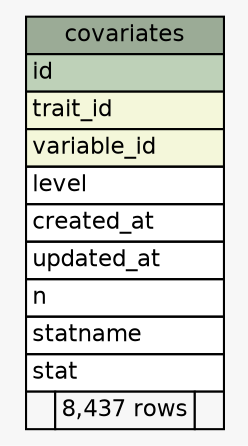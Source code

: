 // dot 2.30.1 on Mac OS X 10.7.5
// SchemaSpy rev 590
digraph "covariates" {
  graph [
    rankdir="RL"
    bgcolor="#f7f7f7"
    nodesep="0.18"
    ranksep="0.46"
    fontname="Helvetica"
    fontsize="11"
  ];
  node [
    fontname="Helvetica"
    fontsize="11"
    shape="plaintext"
  ];
  edge [
    arrowsize="0.8"
  ];
  "covariates" [
    label=<
    <TABLE BORDER="0" CELLBORDER="1" CELLSPACING="0" BGCOLOR="#ffffff">
      <TR><TD COLSPAN="3" BGCOLOR="#9bab96" ALIGN="CENTER">covariates</TD></TR>
      <TR><TD PORT="id" COLSPAN="3" BGCOLOR="#bed1b8" ALIGN="LEFT">id</TD></TR>
      <TR><TD PORT="trait_id" COLSPAN="3" BGCOLOR="#f4f7da" ALIGN="LEFT">trait_id</TD></TR>
      <TR><TD PORT="variable_id" COLSPAN="3" BGCOLOR="#f4f7da" ALIGN="LEFT">variable_id</TD></TR>
      <TR><TD PORT="level" COLSPAN="3" ALIGN="LEFT">level</TD></TR>
      <TR><TD PORT="created_at" COLSPAN="3" ALIGN="LEFT">created_at</TD></TR>
      <TR><TD PORT="updated_at" COLSPAN="3" ALIGN="LEFT">updated_at</TD></TR>
      <TR><TD PORT="n" COLSPAN="3" ALIGN="LEFT">n</TD></TR>
      <TR><TD PORT="statname" COLSPAN="3" ALIGN="LEFT">statname</TD></TR>
      <TR><TD PORT="stat" COLSPAN="3" ALIGN="LEFT">stat</TD></TR>
      <TR><TD ALIGN="LEFT" BGCOLOR="#f7f7f7">  </TD><TD ALIGN="RIGHT" BGCOLOR="#f7f7f7">8,437 rows</TD><TD ALIGN="RIGHT" BGCOLOR="#f7f7f7">  </TD></TR>
    </TABLE>>
    URL="tables/covariates.html"
    tooltip="covariates"
  ];
}
